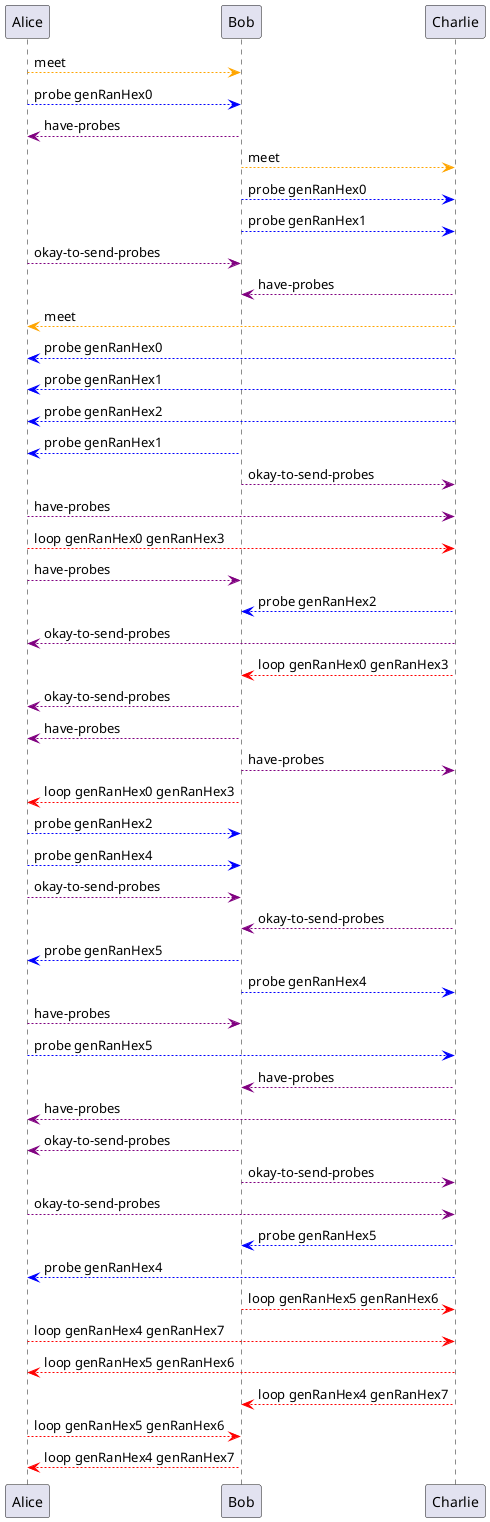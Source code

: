@startuml messages
Alice -[#orange]-> Bob: meet
Alice -[#blue]-> Bob: probe genRanHex0
Bob -[#purple]-> Alice: have-probes
Bob -[#orange]-> Charlie: meet
Bob -[#blue]-> Charlie: probe genRanHex0
Bob -[#blue]-> Charlie: probe genRanHex1
Alice -[#purple]-> Bob: okay-to-send-probes
Charlie -[#purple]-> Bob: have-probes
Charlie -[#orange]-> Alice: meet
Charlie -[#blue]-> Alice: probe genRanHex0
Charlie -[#blue]-> Alice: probe genRanHex1
Charlie -[#blue]-> Alice: probe genRanHex2
Bob -[#blue]-> Alice: probe genRanHex1
Bob -[#purple]-> Charlie: okay-to-send-probes
Alice -[#purple]-> Charlie: have-probes
Alice -[#red]-> Charlie: loop genRanHex0 genRanHex3
Alice -[#purple]-> Bob: have-probes
Charlie -[#blue]-> Bob: probe genRanHex2
Charlie -[#purple]-> Alice: okay-to-send-probes
Charlie -[#red]-> Bob: loop genRanHex0 genRanHex3
Bob -[#purple]-> Alice: okay-to-send-probes
Bob -[#purple]-> Alice: have-probes
Bob -[#purple]-> Charlie: have-probes
Bob -[#red]-> Alice: loop genRanHex0 genRanHex3
Alice -[#blue]-> Bob: probe genRanHex2
Alice -[#blue]-> Bob: probe genRanHex4
Alice -[#purple]-> Bob: okay-to-send-probes
Charlie -[#purple]-> Bob: okay-to-send-probes
Bob -[#blue]-> Alice: probe genRanHex5
Bob -[#blue]-> Charlie: probe genRanHex4
Alice -[#purple]-> Bob: have-probes
Alice -[#blue]-> Charlie: probe genRanHex5
Charlie -[#purple]-> Bob: have-probes
Charlie -[#purple]-> Alice: have-probes
Bob -[#purple]-> Alice: okay-to-send-probes
Bob -[#purple]-> Charlie: okay-to-send-probes
Alice -[#purple]-> Charlie: okay-to-send-probes
Charlie -[#blue]-> Bob: probe genRanHex5
Charlie -[#blue]-> Alice: probe genRanHex4
Bob -[#red]-> Charlie: loop genRanHex5 genRanHex6
Alice -[#red]-> Charlie: loop genRanHex4 genRanHex7
Charlie -[#red]-> Alice: loop genRanHex5 genRanHex6
Charlie -[#red]-> Bob: loop genRanHex4 genRanHex7
Alice -[#red]-> Bob: loop genRanHex5 genRanHex6
Bob -[#red]-> Alice: loop genRanHex4 genRanHex7
@enduml